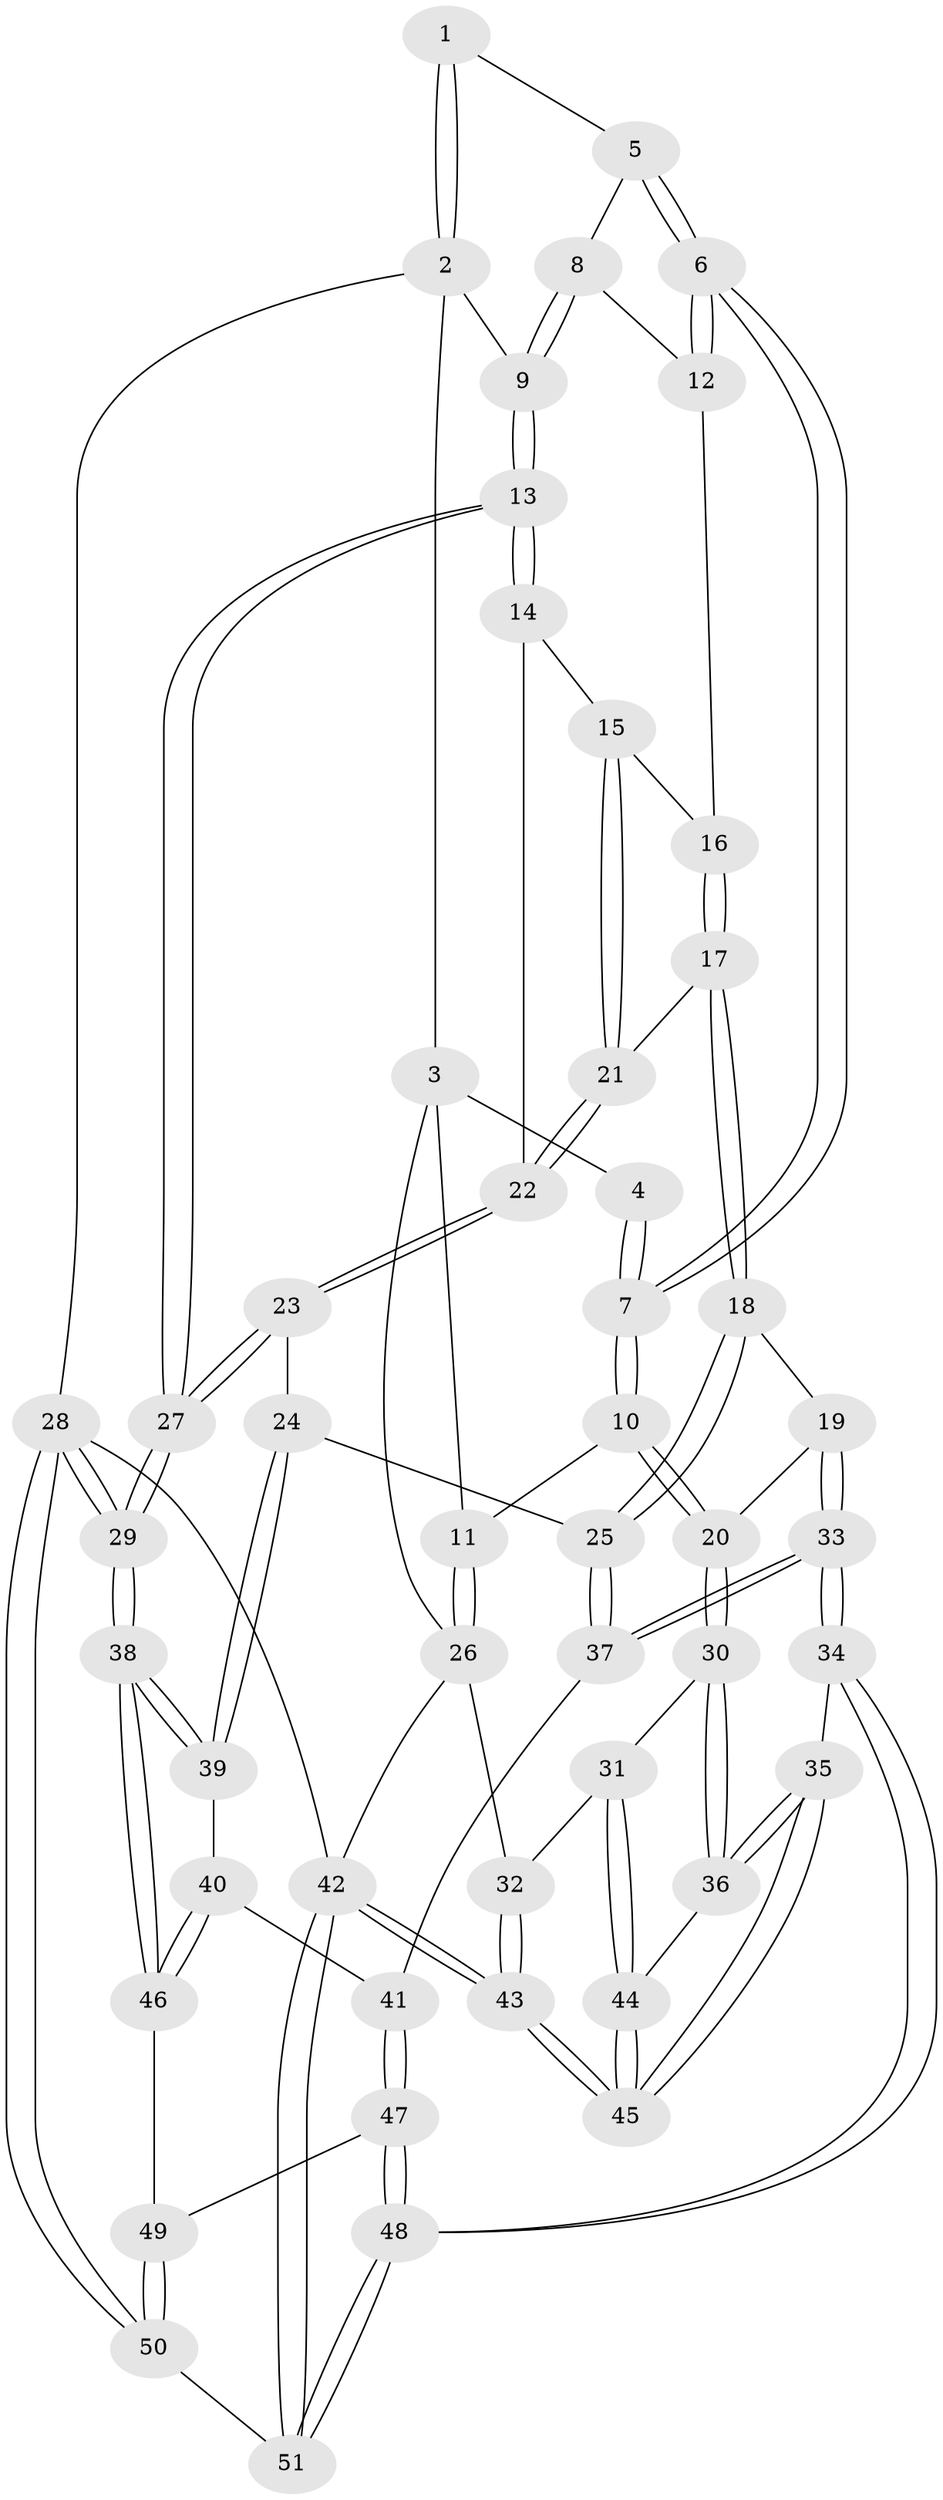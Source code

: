 // coarse degree distribution, {6: 0.2, 2: 0.04, 5: 0.28, 3: 0.2, 4: 0.24, 8: 0.04}
// Generated by graph-tools (version 1.1) at 2025/21/03/04/25 18:21:36]
// undirected, 51 vertices, 124 edges
graph export_dot {
graph [start="1"]
  node [color=gray90,style=filled];
  1 [pos="+0.6933346048834123+0"];
  2 [pos="+1+0"];
  3 [pos="+0+0"];
  4 [pos="+0.49112714081051634+0"];
  5 [pos="+0.699328212656906+0.048252651326214674"];
  6 [pos="+0.5106962265792703+0.24958396921916917"];
  7 [pos="+0.3976580429006698+0.28762217493299375"];
  8 [pos="+0.7830331783680613+0.19243270983545588"];
  9 [pos="+1+0"];
  10 [pos="+0.37942568937883026+0.3106793799708481"];
  11 [pos="+0.23351828842085195+0.2845208364413429"];
  12 [pos="+0.7702032535337248+0.23174019639847115"];
  13 [pos="+1+0.33731018226166914"];
  14 [pos="+0.9532368933491836+0.3406386367725874"];
  15 [pos="+0.802871324612824+0.2888393425090109"];
  16 [pos="+0.797760686876033+0.28521868158275654"];
  17 [pos="+0.666777081417313+0.4354221373024391"];
  18 [pos="+0.5652218720855469+0.46781118260883436"];
  19 [pos="+0.42735852368266847+0.40733404386899114"];
  20 [pos="+0.4210342465496037+0.4009501279230454"];
  21 [pos="+0.8022505643426037+0.4665429262848935"];
  22 [pos="+0.8215674236327478+0.4826760683124995"];
  23 [pos="+0.8529473220392764+0.5850363787670576"];
  24 [pos="+0.8276148718849121+0.602043343957034"];
  25 [pos="+0.6669478022501247+0.6123462832522197"];
  26 [pos="+0+0.42624287533603017"];
  27 [pos="+1+0.6108726920696205"];
  28 [pos="+1+1"];
  29 [pos="+1+0.9273686947197906"];
  30 [pos="+0.23049104235237314+0.666299920934951"];
  31 [pos="+0+0.5270881325080848"];
  32 [pos="+0+0.5124895548629499"];
  33 [pos="+0.4535829940407546+0.7617855723791708"];
  34 [pos="+0.4063952737246688+0.8936080094974369"];
  35 [pos="+0.33178163338280203+0.8570511851159245"];
  36 [pos="+0.24603388392732406+0.7545355048962029"];
  37 [pos="+0.6548104077780695+0.6614970126085857"];
  38 [pos="+1+0.8926294344397512"];
  39 [pos="+0.8168486161197086+0.7297017346506594"];
  40 [pos="+0.7668408693960278+0.7682805325895696"];
  41 [pos="+0.6900293320128666+0.7691787542742592"];
  42 [pos="+0+1"];
  43 [pos="+0+1"];
  44 [pos="+0.08836785690672956+0.777935652870834"];
  45 [pos="+0+0.9704352816586672"];
  46 [pos="+0.8386063657934015+0.8952310049283169"];
  47 [pos="+0.6543311459838163+0.8426451927088225"];
  48 [pos="+0.42734805396981884+0.9306196601472901"];
  49 [pos="+0.763911232552707+0.9280061328711569"];
  50 [pos="+0.6628892375723193+1"];
  51 [pos="+0.4504883067294867+1"];
  1 -- 2;
  1 -- 2;
  1 -- 5;
  2 -- 3;
  2 -- 9;
  2 -- 28;
  3 -- 4;
  3 -- 11;
  3 -- 26;
  4 -- 7;
  4 -- 7;
  5 -- 6;
  5 -- 6;
  5 -- 8;
  6 -- 7;
  6 -- 7;
  6 -- 12;
  6 -- 12;
  7 -- 10;
  7 -- 10;
  8 -- 9;
  8 -- 9;
  8 -- 12;
  9 -- 13;
  9 -- 13;
  10 -- 11;
  10 -- 20;
  10 -- 20;
  11 -- 26;
  11 -- 26;
  12 -- 16;
  13 -- 14;
  13 -- 14;
  13 -- 27;
  13 -- 27;
  14 -- 15;
  14 -- 22;
  15 -- 16;
  15 -- 21;
  15 -- 21;
  16 -- 17;
  16 -- 17;
  17 -- 18;
  17 -- 18;
  17 -- 21;
  18 -- 19;
  18 -- 25;
  18 -- 25;
  19 -- 20;
  19 -- 33;
  19 -- 33;
  20 -- 30;
  20 -- 30;
  21 -- 22;
  21 -- 22;
  22 -- 23;
  22 -- 23;
  23 -- 24;
  23 -- 27;
  23 -- 27;
  24 -- 25;
  24 -- 39;
  24 -- 39;
  25 -- 37;
  25 -- 37;
  26 -- 32;
  26 -- 42;
  27 -- 29;
  27 -- 29;
  28 -- 29;
  28 -- 29;
  28 -- 50;
  28 -- 50;
  28 -- 42;
  29 -- 38;
  29 -- 38;
  30 -- 31;
  30 -- 36;
  30 -- 36;
  31 -- 32;
  31 -- 44;
  31 -- 44;
  32 -- 43;
  32 -- 43;
  33 -- 34;
  33 -- 34;
  33 -- 37;
  33 -- 37;
  34 -- 35;
  34 -- 48;
  34 -- 48;
  35 -- 36;
  35 -- 36;
  35 -- 45;
  35 -- 45;
  36 -- 44;
  37 -- 41;
  38 -- 39;
  38 -- 39;
  38 -- 46;
  38 -- 46;
  39 -- 40;
  40 -- 41;
  40 -- 46;
  40 -- 46;
  41 -- 47;
  41 -- 47;
  42 -- 43;
  42 -- 43;
  42 -- 51;
  42 -- 51;
  43 -- 45;
  43 -- 45;
  44 -- 45;
  44 -- 45;
  46 -- 49;
  47 -- 48;
  47 -- 48;
  47 -- 49;
  48 -- 51;
  48 -- 51;
  49 -- 50;
  49 -- 50;
  50 -- 51;
}
